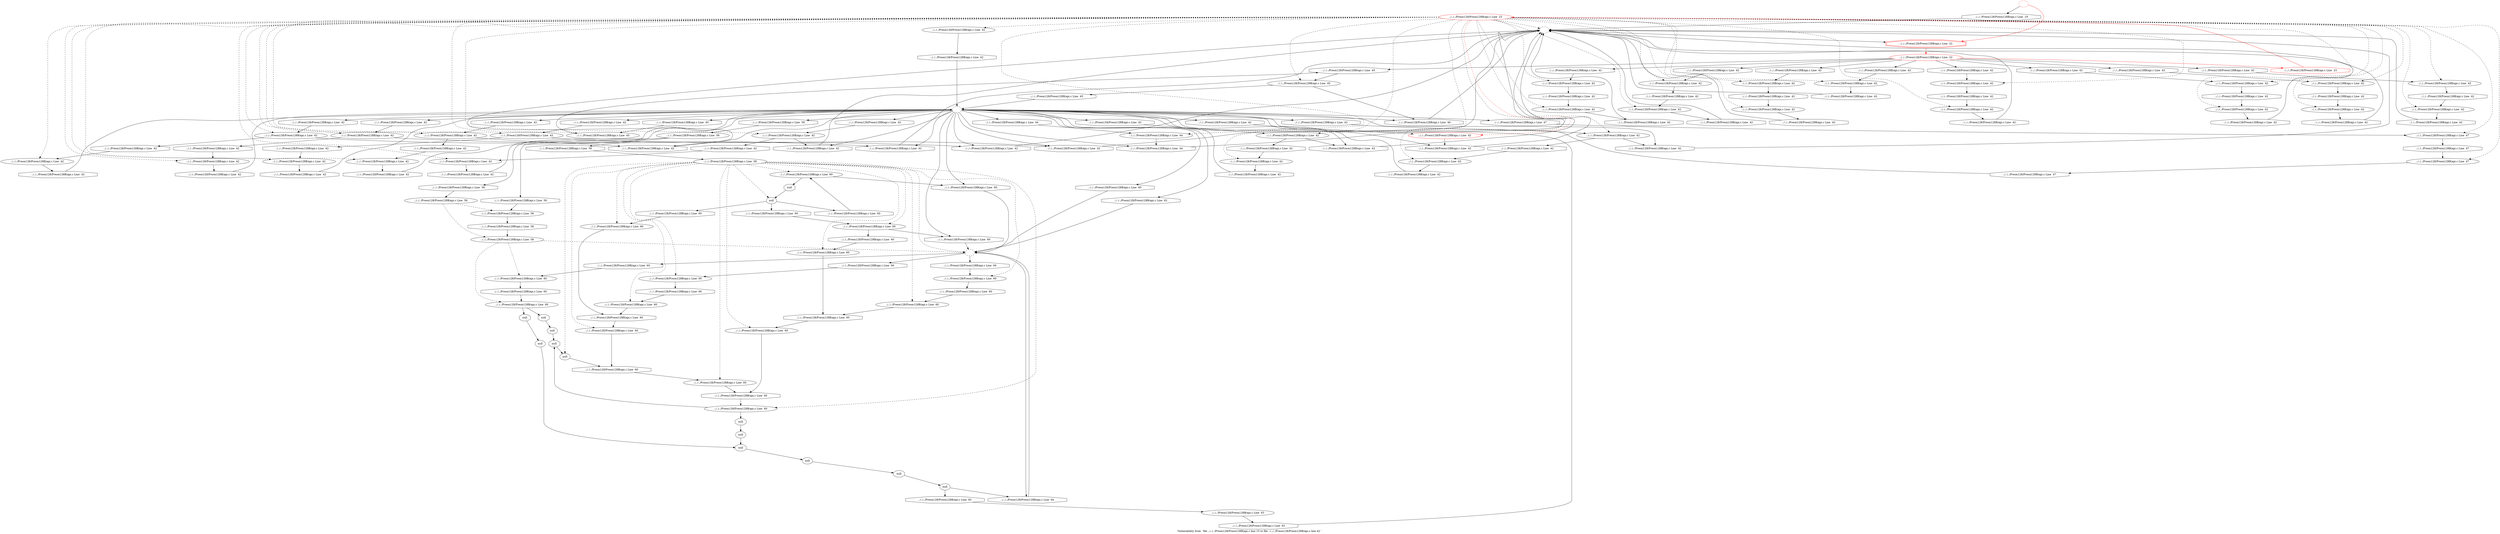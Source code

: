 digraph "Vulnerability from 'file ../../../Preon128/Preon128B/api.c line 15 to file ../../../Preon128/Preon128B/api.c line 42 '  "{
label="Vulnerability from  'file ../../../Preon128/Preon128B/api.c line 15 to file ../../../Preon128/Preon128B/api.c line 42 ' ";
node_490[shape=ellipse,style=solid,label="../../../Preon128/Preon128B/api.c Line  23", color=red]
node_485[shape=ellipse,style=dashed,label=""]
"node_490"->"node_485" [style=dashed]
node_515[shape=ellipse,style=solid,label="../../../Preon128/Preon128B/api.c Line  42"]
"node_490"->"node_515" [style=dashed]
node_517[shape=ellipse,style=solid,label="../../../Preon128/Preon128B/api.c Line  42"]
"node_490"->"node_517" [style=dashed]
node_522[shape=ellipse,style=solid,label="../../../Preon128/Preon128B/api.c Line  42"]
"node_490"->"node_522" [style=dashed]
node_524[shape=ellipse,style=solid,label="../../../Preon128/Preon128B/api.c Line  42"]
"node_490"->"node_524" [style=dashed]
node_527[shape=ellipse,style=solid,label="../../../Preon128/Preon128B/api.c Line  42"]
"node_490"->"node_527" [style=dashed]
node_529[shape=ellipse,style=solid,label="../../../Preon128/Preon128B/api.c Line  42"]
"node_490"->"node_529" [style=dashed]
node_534[shape=ellipse,style=solid,label="../../../Preon128/Preon128B/api.c Line  42"]
"node_490"->"node_534" [style=dashed]
node_536[shape=ellipse,style=solid,label="../../../Preon128/Preon128B/api.c Line  42"]
"node_490"->"node_536" [style=dashed]
node_538[shape=ellipse,style=solid,label="../../../Preon128/Preon128B/api.c Line  42"]
"node_490"->"node_538" [style=dashed]
node_540[shape=ellipse,style=solid,label="../../../Preon128/Preon128B/api.c Line  42"]
"node_490"->"node_540" [style=dashed]
node_545[shape=ellipse,style=solid,label="../../../Preon128/Preon128B/api.c Line  42"]
"node_490"->"node_545" [style=dashed]
node_547[shape=ellipse,style=solid,label="../../../Preon128/Preon128B/api.c Line  42"]
"node_490"->"node_547" [style=dashed]
node_549[shape=ellipse,style=solid,label="../../../Preon128/Preon128B/api.c Line  42"]
"node_490"->"node_549" [style=dashed]
node_551[shape=ellipse,style=solid,label="../../../Preon128/Preon128B/api.c Line  42"]
"node_490"->"node_551" [style=dashed]
node_556[shape=ellipse,style=solid,label="../../../Preon128/Preon128B/api.c Line  42"]
"node_490"->"node_556" [style=dashed]
node_558[shape=ellipse,style=solid,label="../../../Preon128/Preon128B/api.c Line  42"]
"node_490"->"node_558" [style=dashed]
node_560[shape=ellipse,style=solid,label="../../../Preon128/Preon128B/api.c Line  42"]
"node_490"->"node_560" [style=dashed]
node_562[shape=ellipse,style=solid,label="../../../Preon128/Preon128B/api.c Line  42"]
"node_490"->"node_562" [style=dashed]
node_567[shape=ellipse,style=solid,label="../../../Preon128/Preon128B/api.c Line  42"]
"node_490"->"node_567" [style=dashed]
node_569[shape=ellipse,style=solid,label="../../../Preon128/Preon128B/api.c Line  42"]
"node_490"->"node_569" [style=dashed]
node_571[shape=ellipse,style=solid,label="../../../Preon128/Preon128B/api.c Line  42"]
"node_490"->"node_571" [style=dashed]
node_573[shape=ellipse,style=solid,label="../../../Preon128/Preon128B/api.c Line  42"]
"node_490"->"node_573" [style=dashed]
node_578[shape=ellipse,style=solid,label="../../../Preon128/Preon128B/api.c Line  44"]
"node_490"->"node_578" [style=dashed]
node_581[shape=ellipse,style=solid,label="../../../Preon128/Preon128B/api.c Line  45"]
"node_490"->"node_581" [style=dashed]
node_583[shape=ellipse,style=solid,label="../../../Preon128/Preon128B/api.c Line  45"]
"node_490"->"node_583" [style=dashed]
node_587[shape=ellipse,style=solid,label="../../../Preon128/Preon128B/api.c Line  47"]
"node_490"->"node_587" [style=dashed]
node_589[shape=ellipse,style=solid,label="../../../Preon128/Preon128B/api.c Line  47"]
"node_490"->"node_589" [style=dashed]
node_492[shape=ellipse,style=solid,label="../../../Preon128/Preon128B/api.c Line  42"]
"node_490"->"node_492" [style=dashed]
node_494[shape=ellipse,style=solid,label="../../../Preon128/Preon128B/api.c Line  42", color=red]
"node_490"->"node_494" [color=red, style=dashed]
node_496[shape=ellipse,style=solid,label="../../../Preon128/Preon128B/api.c Line  42"]
"node_490"->"node_496" [style=dashed]
node_500[shape=ellipse,style=solid,label="../../../Preon128/Preon128B/api.c Line  42"]
"node_490"->"node_500" [style=dashed]
node_502[shape=ellipse,style=solid,label="../../../Preon128/Preon128B/api.c Line  42"]
"node_490"->"node_502" [style=dashed]
node_504[shape=ellipse,style=solid,label="../../../Preon128/Preon128B/api.c Line  42"]
"node_490"->"node_504" [style=dashed]
node_506[shape=ellipse,style=solid,label="../../../Preon128/Preon128B/api.c Line  42"]
"node_490"->"node_506" [style=dashed]
node_511[shape=ellipse,style=solid,label="../../../Preon128/Preon128B/api.c Line  42"]
"node_490"->"node_511" [style=dashed]
node_513[shape=ellipse,style=solid,label="../../../Preon128/Preon128B/api.c Line  42"]
"node_490"->"node_513" [style=dashed]
node_489[shape=doubleoctagon,style=solid,label="../../../Preon128/Preon128B/api.c Line  22", color=red]
node_488[shape=ellipse,style=solid,label="../../../Preon128/Preon128B/api.c Line  22", color=red]
"node_489"->"node_488" [color=red]
node_523[shape=octagon,style=solid,label="../../../Preon128/Preon128B/api.c Line  42"]
"node_488"->"node_523"
node_535[shape=octagon,style=solid,label="../../../Preon128/Preon128B/api.c Line  42"]
"node_488"->"node_535"
node_546[shape=octagon,style=solid,label="../../../Preon128/Preon128B/api.c Line  42"]
"node_488"->"node_546"
node_557[shape=octagon,style=solid,label="../../../Preon128/Preon128B/api.c Line  42"]
"node_488"->"node_557"
node_568[shape=octagon,style=solid,label="../../../Preon128/Preon128B/api.c Line  42"]
"node_488"->"node_568"
node_584[shape=octagon,style=solid,label="../../../Preon128/Preon128B/api.c Line  45"]
"node_488"->"node_584"
node_491[shape=octagon,style=solid,label="../../../Preon128/Preon128B/api.c Line  23", color=red]
"node_488"->"node_491" [color=red]
node_493[shape=octagon,style=solid,label="../../../Preon128/Preon128B/api.c Line  42"]
"node_488"->"node_493"
node_501[shape=octagon,style=solid,label="../../../Preon128/Preon128B/api.c Line  42"]
"node_488"->"node_501"
node_512[shape=octagon,style=solid,label="../../../Preon128/Preon128B/api.c Line  42"]
"node_488"->"node_512"
node_487[shape=ellipse,style=dashed,label="", color=red]
"node_487"->"node_489" [color=red]
node_486[shape=octagon,style=solid,label="../../../Preon128/Preon128B/api.c Line  19"]
"node_487"->"node_486"
"node_486"->"node_485"
"node_485"->"node_489"
node_484[shape=ellipse,style=dashed,label=""]
node_638[shape=octagon,style=solid,label="../../../Preon128/Preon128B/api.c Line  60"]
"node_484"->"node_638"
node_647[shape=octagon,style=solid,label="../../../Preon128/Preon128B/api.c Line  62"]
"node_484"->"node_647"
node_516[shape=octagon,style=solid,label="../../../Preon128/Preon128B/api.c Line  42"]
"node_484"->"node_516"
node_520[shape=octagon,style=solid,label="../../../Preon128/Preon128B/api.c Line  42"]
"node_484"->"node_520"
node_528[shape=octagon,style=solid,label="../../../Preon128/Preon128B/api.c Line  42"]
"node_484"->"node_528"
node_532[shape=octagon,style=solid,label="../../../Preon128/Preon128B/api.c Line  42"]
"node_484"->"node_532"
node_539[shape=octagon,style=solid,label="../../../Preon128/Preon128B/api.c Line  42"]
"node_484"->"node_539"
node_543[shape=octagon,style=solid,label="../../../Preon128/Preon128B/api.c Line  42"]
"node_484"->"node_543"
node_550[shape=octagon,style=solid,label="../../../Preon128/Preon128B/api.c Line  42"]
"node_484"->"node_550"
node_554[shape=octagon,style=solid,label="../../../Preon128/Preon128B/api.c Line  42"]
"node_484"->"node_554"
node_561[shape=octagon,style=solid,label="../../../Preon128/Preon128B/api.c Line  42"]
"node_484"->"node_561"
node_565[shape=octagon,style=solid,label="../../../Preon128/Preon128B/api.c Line  42"]
"node_484"->"node_565"
node_572[shape=octagon,style=solid,label="../../../Preon128/Preon128B/api.c Line  42"]
"node_484"->"node_572"
node_576[shape=octagon,style=solid,label="../../../Preon128/Preon128B/api.c Line  42"]
"node_484"->"node_576"
node_579[shape=octagon,style=solid,label="../../../Preon128/Preon128B/api.c Line  44"]
"node_484"->"node_579"
node_580[shape=octagon,style=solid,label="../../../Preon128/Preon128B/api.c Line  44"]
"node_484"->"node_580"
node_582[shape=octagon,style=solid,label="../../../Preon128/Preon128B/api.c Line  45"]
"node_484"->"node_582"
node_586[shape=octagon,style=solid,label="../../../Preon128/Preon128B/api.c Line  46"]
"node_484"->"node_586"
node_588[shape=octagon,style=solid,label="../../../Preon128/Preon128B/api.c Line  47"]
"node_484"->"node_588"
node_592[shape=octagon,style=solid,label="../../../Preon128/Preon128B/api.c Line  56"]
"node_484"->"node_592"
node_600[shape=octagon,style=solid,label="../../../Preon128/Preon128B/api.c Line  60"]
"node_484"->"node_600"
node_621[shape=octagon,style=solid,label="../../../Preon128/Preon128B/api.c Line  60"]
"node_484"->"node_621"
node_495[shape=octagon,style=solid,label="../../../Preon128/Preon128B/api.c Line  42"]
"node_484"->"node_495"
node_498[shape=octagon,style=solid,label="../../../Preon128/Preon128B/api.c Line  42"]
"node_484"->"node_498"
node_505[shape=octagon,style=solid,label="../../../Preon128/Preon128B/api.c Line  42"]
"node_484"->"node_505"
node_509[shape=octagon,style=solid,label="../../../Preon128/Preon128B/api.c Line  42"]
"node_484"->"node_509"
node_599[shape=ellipse,style=dashed,label=""]
"node_638"->"node_599"
node_639[shape=ellipse,style=solid,label="../../../Preon128/Preon128B/api.c Line  60"]
node_633[shape=octagon,style=solid,label="../../../Preon128/Preon128B/api.c Line  60"]
"node_639"->"node_633"
node_640[shape=octagon,style=solid,label="../../../Preon128/Preon128B/api.c Line  60"]
"node_640"->"node_639"
node_641[shape=ellipse,style=solid,label="null"]
node_631[shape=octagon,style=solid,label="../../../Preon128/Preon128B/api.c Line  60"]
"node_641"->"node_631"
node_642[shape=octagon,style=solid,label="null"]
"node_642"->"node_641"
node_643[shape=ellipse,style=solid,label="null"]
node_646[shape=octagon,style=solid,label="null"]
"node_643"->"node_646"
node_644[shape=octagon,style=solid,label="null"]
"node_644"->"node_643"
node_645[shape=ellipse,style=solid,label="null"]
node_649[shape=octagon,style=solid,label="../../../Preon128/Preon128B/api.c Line  63"]
"node_645"->"node_649"
node_651[shape=octagon,style=solid,label="../../../Preon128/Preon128B/api.c Line  64"]
"node_645"->"node_651"
"node_646"->"node_645"
"node_647"->"node_599"
node_648[shape=ellipse,style=solid,label="../../../Preon128/Preon128B/api.c Line  63"]
node_650[shape=octagon,style=solid,label="../../../Preon128/Preon128B/api.c Line  63"]
"node_648"->"node_650"
"node_649"->"node_648"
"node_650"->"node_484"
"node_651"->"node_599"
node_514[shape=octagon,style=solid,label="../../../Preon128/Preon128B/api.c Line  42"]
"node_514"->"node_513"
node_518[shape=octagon,style=solid,label="../../../Preon128/Preon128B/api.c Line  42"]
"node_515"->"node_518"
"node_515"->"node_520"
"node_516"->"node_515"
node_519[shape=octagon,style=solid,label="../../../Preon128/Preon128B/api.c Line  42"]
"node_517"->"node_519"
"node_518"->"node_517"
"node_519"->"node_484"
"node_520"->"node_485"
node_521[shape=octagon,style=solid,label="../../../Preon128/Preon128B/api.c Line  42"]
"node_521"->"node_485"
node_525[shape=octagon,style=solid,label="../../../Preon128/Preon128B/api.c Line  42"]
"node_522"->"node_525"
"node_523"->"node_522"
node_533[shape=octagon,style=solid,label="../../../Preon128/Preon128B/api.c Line  42"]
"node_524"->"node_533"
"node_525"->"node_524"
node_526[shape=octagon,style=solid,label="../../../Preon128/Preon128B/api.c Line  47"]
"node_526"->"node_484"
node_530[shape=octagon,style=solid,label="../../../Preon128/Preon128B/api.c Line  42"]
"node_527"->"node_530"
"node_527"->"node_532"
"node_528"->"node_527"
node_531[shape=octagon,style=solid,label="../../../Preon128/Preon128B/api.c Line  42"]
"node_529"->"node_531"
"node_530"->"node_529"
"node_531"->"node_484"
"node_532"->"node_485"
"node_533"->"node_485"
node_537[shape=octagon,style=solid,label="../../../Preon128/Preon128B/api.c Line  42"]
"node_534"->"node_537"
"node_535"->"node_534"
node_544[shape=octagon,style=solid,label="../../../Preon128/Preon128B/api.c Line  42"]
"node_536"->"node_544"
"node_537"->"node_536"
node_541[shape=octagon,style=solid,label="../../../Preon128/Preon128B/api.c Line  42"]
"node_538"->"node_541"
"node_538"->"node_543"
"node_539"->"node_538"
node_542[shape=octagon,style=solid,label="../../../Preon128/Preon128B/api.c Line  42"]
"node_540"->"node_542"
"node_541"->"node_540"
"node_542"->"node_484"
"node_543"->"node_485"
"node_544"->"node_485"
node_548[shape=octagon,style=solid,label="../../../Preon128/Preon128B/api.c Line  42"]
"node_545"->"node_548"
"node_546"->"node_545"
node_555[shape=octagon,style=solid,label="../../../Preon128/Preon128B/api.c Line  42"]
"node_547"->"node_555"
"node_548"->"node_547"
node_552[shape=octagon,style=solid,label="../../../Preon128/Preon128B/api.c Line  42"]
"node_549"->"node_552"
"node_549"->"node_554"
"node_550"->"node_549"
node_553[shape=octagon,style=solid,label="../../../Preon128/Preon128B/api.c Line  42"]
"node_551"->"node_553"
"node_552"->"node_551"
"node_553"->"node_484"
"node_554"->"node_485"
"node_555"->"node_485"
node_559[shape=octagon,style=solid,label="../../../Preon128/Preon128B/api.c Line  42"]
"node_556"->"node_559"
"node_557"->"node_556"
node_566[shape=octagon,style=solid,label="../../../Preon128/Preon128B/api.c Line  42"]
"node_558"->"node_566"
"node_559"->"node_558"
node_563[shape=octagon,style=solid,label="../../../Preon128/Preon128B/api.c Line  42"]
"node_560"->"node_563"
"node_560"->"node_565"
"node_561"->"node_560"
node_564[shape=octagon,style=solid,label="../../../Preon128/Preon128B/api.c Line  42"]
"node_562"->"node_564"
"node_563"->"node_562"
"node_564"->"node_484"
"node_565"->"node_485"
"node_566"->"node_485"
node_570[shape=octagon,style=solid,label="../../../Preon128/Preon128B/api.c Line  42"]
"node_567"->"node_570"
"node_568"->"node_567"
node_577[shape=octagon,style=solid,label="../../../Preon128/Preon128B/api.c Line  42"]
"node_569"->"node_577"
"node_570"->"node_569"
node_574[shape=octagon,style=solid,label="../../../Preon128/Preon128B/api.c Line  42"]
"node_571"->"node_574"
"node_571"->"node_576"
"node_572"->"node_571"
node_575[shape=octagon,style=solid,label="../../../Preon128/Preon128B/api.c Line  42"]
"node_573"->"node_575"
"node_574"->"node_573"
"node_575"->"node_484"
"node_576"->"node_485"
"node_577"->"node_485"
"node_578"->"node_580"
"node_579"->"node_578"
"node_580"->"node_485"
"node_581"->"node_584"
"node_582"->"node_581"
node_585[shape=octagon,style=solid,label="../../../Preon128/Preon128B/api.c Line  45"]
"node_583"->"node_585"
"node_583"->"node_586"
"node_584"->"node_583"
"node_585"->"node_484"
"node_586"->"node_485"
node_590[shape=octagon,style=solid,label="../../../Preon128/Preon128B/api.c Line  47"]
"node_587"->"node_590"
"node_588"->"node_587"
"node_589"->"node_526"
"node_590"->"node_589"
node_591[shape=ellipse,style=solid,label="../../../Preon128/Preon128B/api.c Line  56"]
node_594[shape=octagon,style=solid,label="../../../Preon128/Preon128B/api.c Line  58"]
"node_591"->"node_594"
node_596[shape=octagon,style=solid,label="../../../Preon128/Preon128B/api.c Line  58"]
"node_591"->"node_596"
node_610[shape=octagon,style=solid,label="../../../Preon128/Preon128B/api.c Line  58"]
"node_591"->"node_610"
"node_592"->"node_591"
node_593[shape=ellipse,style=solid,label="../../../Preon128/Preon128B/api.c Line  58"]
node_595[shape=ellipse,style=solid,label="../../../Preon128/Preon128B/api.c Line  58"]
"node_593"->"node_595" [style=dashed]
node_597[shape=ellipse,style=solid,label="../../../Preon128/Preon128B/api.c Line  58"]
"node_593"->"node_597" [style=dashed]
"node_594"->"node_593"
node_598[shape=octagon,style=solid,label="../../../Preon128/Preon128B/api.c Line  58"]
"node_595"->"node_598"
"node_596"->"node_595"
"node_597"->"node_599" [style=dashed]
node_601[shape=ellipse,style=solid,label="../../../Preon128/Preon128B/api.c Line  60"]
"node_597"->"node_601" [style=dashed]
node_603[shape=ellipse,style=solid,label="../../../Preon128/Preon128B/api.c Line  60"]
"node_597"->"node_603" [style=dashed]
"node_598"->"node_597"
"node_599"->"node_651"
node_602[shape=octagon,style=solid,label="../../../Preon128/Preon128B/api.c Line  60"]
"node_599"->"node_602"
node_620[shape=octagon,style=solid,label="../../../Preon128/Preon128B/api.c Line  60"]
"node_599"->"node_620"
node_637[shape=octagon,style=solid,label="../../../Preon128/Preon128B/api.c Line  60"]
"node_599"->"node_637"
"node_600"->"node_599"
node_604[shape=octagon,style=solid,label="../../../Preon128/Preon128B/api.c Line  60"]
"node_601"->"node_604"
"node_602"->"node_601"
node_606[shape=octagon,style=solid,label="null"]
"node_603"->"node_606"
node_608[shape=octagon,style=solid,label="null"]
"node_603"->"node_608"
"node_604"->"node_603"
node_605[shape=ellipse,style=solid,label="null"]
"node_605"->"node_644"
"node_606"->"node_605"
node_607[shape=ellipse,style=solid,label="null"]
"node_607"->"node_642"
"node_608"->"node_607"
node_609[shape=ellipse,style=solid,label="../../../Preon128/Preon128B/api.c Line  58"]
"node_609"->"node_639" [style=dashed]
"node_609"->"node_641" [style=dashed]
"node_609"->"node_599" [style=dashed]
node_613[shape=ellipse,style=solid,label="../../../Preon128/Preon128B/api.c Line  60"]
"node_609"->"node_613" [style=dashed]
node_615[shape=ellipse,style=solid,label="../../../Preon128/Preon128B/api.c Line  60"]
"node_609"->"node_615" [style=dashed]
node_617[shape=ellipse,style=solid,label="../../../Preon128/Preon128B/api.c Line  60"]
"node_609"->"node_617" [style=dashed]
node_619[shape=ellipse,style=solid,label="../../../Preon128/Preon128B/api.c Line  60"]
"node_609"->"node_619" [style=dashed]
node_622[shape=ellipse,style=solid,label="../../../Preon128/Preon128B/api.c Line  60"]
"node_609"->"node_622" [style=dashed]
node_624[shape=ellipse,style=solid,label="null"]
"node_609"->"node_624" [style=dashed]
node_626[shape=ellipse,style=solid,label="../../../Preon128/Preon128B/api.c Line  60"]
"node_609"->"node_626" [style=dashed]
node_628[shape=ellipse,style=solid,label="../../../Preon128/Preon128B/api.c Line  60"]
"node_609"->"node_628" [style=dashed]
node_630[shape=ellipse,style=solid,label="../../../Preon128/Preon128B/api.c Line  60"]
"node_609"->"node_630" [style=dashed]
node_632[shape=ellipse,style=solid,label="../../../Preon128/Preon128B/api.c Line  60"]
"node_609"->"node_632" [style=dashed]
node_634[shape=ellipse,style=solid,label="../../../Preon128/Preon128B/api.c Line  60"]
"node_609"->"node_634" [style=dashed]
node_636[shape=ellipse,style=solid,label="../../../Preon128/Preon128B/api.c Line  60"]
"node_609"->"node_636" [style=dashed]
"node_610"->"node_609"
node_611[shape=ellipse,style=solid,label="null"]
"node_611"->"node_644"
node_612[shape=octagon,style=solid,label="null"]
"node_612"->"node_611"
"node_613"->"node_642"
"node_613"->"node_612"
node_614[shape=octagon,style=solid,label="../../../Preon128/Preon128B/api.c Line  60"]
"node_614"->"node_613"
"node_615"->"node_614"
node_616[shape=octagon,style=solid,label="../../../Preon128/Preon128B/api.c Line  60"]
"node_616"->"node_615"
"node_617"->"node_616"
node_618[shape=octagon,style=solid,label="../../../Preon128/Preon128B/api.c Line  60"]
"node_618"->"node_617"
"node_619"->"node_618"
"node_620"->"node_619"
"node_621"->"node_599"
"node_622"->"node_621"
node_625[shape=octagon,style=solid,label="null"]
"node_622"->"node_625"
node_623[shape=octagon,style=solid,label="../../../Preon128/Preon128B/api.c Line  60"]
"node_623"->"node_622"
"node_624"->"node_640"
"node_624"->"node_623"
node_629[shape=octagon,style=solid,label="../../../Preon128/Preon128B/api.c Line  60"]
"node_624"->"node_629"
"node_625"->"node_624"
"node_626"->"node_616"
node_627[shape=octagon,style=solid,label="../../../Preon128/Preon128B/api.c Line  60"]
"node_627"->"node_626"
"node_628"->"node_638"
"node_628"->"node_627"
"node_629"->"node_628"
"node_630"->"node_614"
"node_631"->"node_630"
"node_632"->"node_631"
"node_633"->"node_632"
"node_634"->"node_633"
node_635[shape=octagon,style=solid,label="../../../Preon128/Preon128B/api.c Line  60"]
"node_635"->"node_634"
"node_636"->"node_635"
"node_637"->"node_636"
"node_491"->"node_490" [color=red]
node_499[shape=octagon,style=solid,label="../../../Preon128/Preon128B/api.c Line  42"]
"node_492"->"node_499"
"node_493"->"node_492"
"node_494"->"node_498"
"node_495"->"node_494"
node_497[shape=octagon,style=solid,label="../../../Preon128/Preon128B/api.c Line  42"]
"node_496"->"node_497"
"node_497"->"node_484"
"node_498"->"node_485"
"node_499"->"node_485"
node_503[shape=octagon,style=solid,label="../../../Preon128/Preon128B/api.c Line  42"]
"node_500"->"node_503"
"node_501"->"node_500"
node_510[shape=octagon,style=solid,label="../../../Preon128/Preon128B/api.c Line  42"]
"node_502"->"node_510"
"node_503"->"node_502"
node_507[shape=octagon,style=solid,label="../../../Preon128/Preon128B/api.c Line  42"]
"node_504"->"node_507"
"node_504"->"node_509"
"node_505"->"node_504"
node_508[shape=octagon,style=solid,label="../../../Preon128/Preon128B/api.c Line  42"]
"node_506"->"node_508"
"node_507"->"node_506"
"node_508"->"node_484"
"node_509"->"node_485"
"node_510"->"node_485"
"node_511"->"node_514"
"node_512"->"node_511"
"node_513"->"node_521"
}


